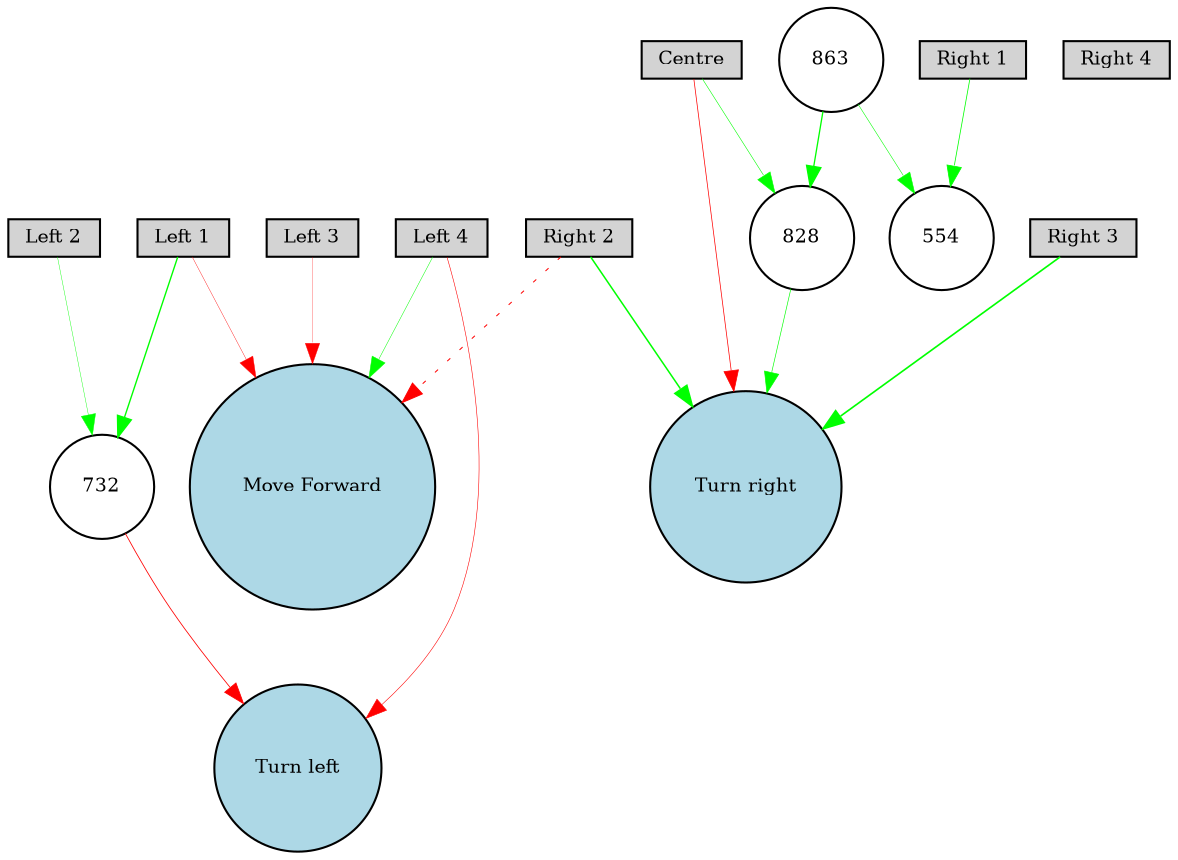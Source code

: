 digraph {
	node [fontsize=9 height=0.2 shape=circle width=0.2]
	"Left 1" [fillcolor=lightgray shape=box style=filled]
	"Left 2" [fillcolor=lightgray shape=box style=filled]
	"Left 3" [fillcolor=lightgray shape=box style=filled]
	"Left 4" [fillcolor=lightgray shape=box style=filled]
	Centre [fillcolor=lightgray shape=box style=filled]
	"Right 4" [fillcolor=lightgray shape=box style=filled]
	"Right 3" [fillcolor=lightgray shape=box style=filled]
	"Right 2" [fillcolor=lightgray shape=box style=filled]
	"Right 1" [fillcolor=lightgray shape=box style=filled]
	"Turn right" [fillcolor=lightblue style=filled]
	"Turn left" [fillcolor=lightblue style=filled]
	"Move Forward" [fillcolor=lightblue style=filled]
	828 [fillcolor=white style=filled]
	554 [fillcolor=white style=filled]
	732 [fillcolor=white style=filled]
	863 [fillcolor=white style=filled]
	Centre -> "Turn right" [color=red penwidth=0.34735318233533785 style=solid]
	863 -> 828 [color=green penwidth=0.6275988588675732 style=solid]
	"Left 3" -> "Move Forward" [color=red penwidth=0.1351660935415529 style=solid]
	"Right 1" -> 554 [color=green penwidth=0.37285661083997523 style=solid]
	"Left 4" -> "Move Forward" [color=green penwidth=0.23523899557236583 style=solid]
	"Left 1" -> "Move Forward" [color=red penwidth=0.18495950583995258 style=solid]
	"Left 1" -> 732 [color=green penwidth=0.6598237545704119 style=solid]
	"Right 3" -> "Turn right" [color=green penwidth=0.7998499270273546 style=solid]
	732 -> "Turn left" [color=red penwidth=0.39207823802642394 style=solid]
	"Right 2" -> "Move Forward" [color=red penwidth=0.4841830813137138 style=dotted]
	828 -> "Turn right" [color=green penwidth=0.31110774274413233 style=solid]
	"Left 4" -> "Turn left" [color=red penwidth=0.2715217321841629 style=solid]
	"Right 2" -> "Turn right" [color=green penwidth=0.731075927374796 style=solid]
	Centre -> 828 [color=green penwidth=0.2747855991030305 style=solid]
	"Left 2" -> 732 [color=green penwidth=0.19451593905971112 style=solid]
	863 -> 554 [color=green penwidth=0.2662844527833993 style=solid]
}
